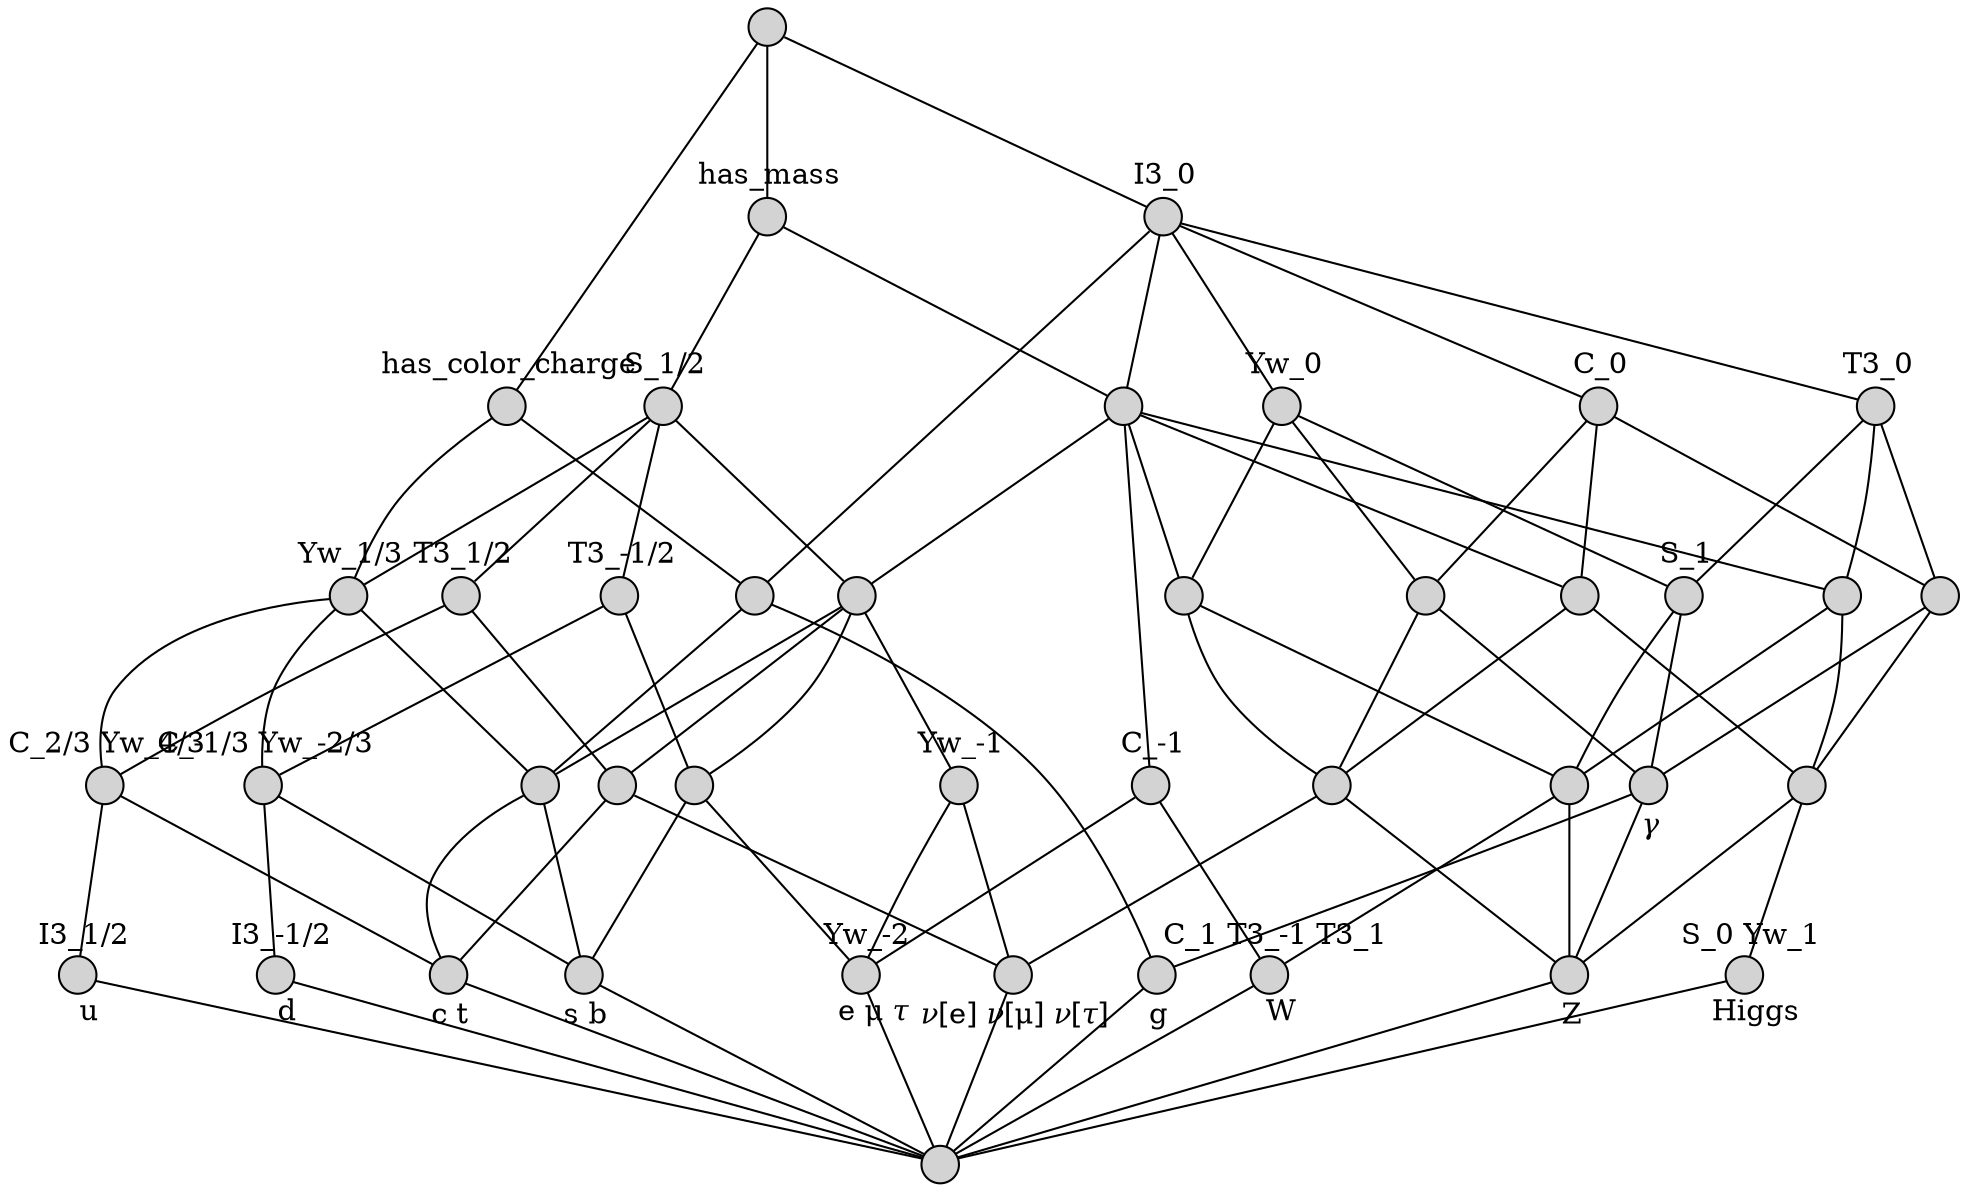 // <Lattice object of 10 atoms 42 concepts 3 coatoms at 0x10add62b0>
digraph Lattice {
	node [label="" shape=circle style=filled width=.25]
	edge [dir=none labeldistance=1.5 minlen=2]
	c0
	c1
	c1 -> c1 [color=transparent headlabel=u labelangle=270]
	c1 -> c1 [color=transparent labelangle=90 taillabel="I3_1/2"]
	c1 -> c0
	c2
	c2 -> c2 [color=transparent headlabel=g labelangle=270]
	c2 -> c0
	c3
	c3 -> c3 [color=transparent headlabel=d labelangle=270]
	c3 -> c3 [color=transparent labelangle=90 taillabel="I3_-1/2"]
	c3 -> c0
	c4
	c4 -> c4 [color=transparent headlabel=Z labelangle=270]
	c4 -> c0
	c5
	c5 -> c5 [color=transparent headlabel=W labelangle=270]
	c5 -> c5 [color=transparent labelangle=90 taillabel="C_1 T3_-1 T3_1"]
	c5 -> c0
	c6
	c6 -> c6 [color=transparent headlabel=Higgs labelangle=270]
	c6 -> c6 [color=transparent labelangle=90 taillabel="S_0 Yw_1"]
	c6 -> c0
	c7
	c7 -> c7 [color=transparent headlabel="c t" labelangle=270]
	c7 -> c0
	c8
	c8 -> c8 [color=transparent headlabel="s b" labelangle=270]
	c8 -> c0
	c9
	c9 -> c4
	c9 -> c5
	c10
	c10 -> c4
	c10 -> c6
	c11
	c11 -> c11 [color=transparent labelangle=90 taillabel="C_2/3 Yw_4/3"]
	c11 -> c1
	c11 -> c7
	c12
	c12 -> c12 [color=transparent headlabel="𝛾" labelangle=270]
	c12 -> c2
	c12 -> c4
	c13
	c13 -> c13 [color=transparent labelangle=90 taillabel="C_-1/3 Yw_-2/3"]
	c13 -> c3
	c13 -> c8
	c14
	c14 -> c14 [color=transparent headlabel="e μ 𝜏" labelangle=270]
	c14 -> c14 [color=transparent labelangle=90 taillabel="Yw_-2"]
	c14 -> c0
	c15
	c15 -> c9
	c15 -> c10
	c16
	c16 -> c16 [color=transparent headlabel="𝜈[e] 𝜈[μ] 𝜈[𝜏]" labelangle=270]
	c16 -> c0
	c17
	c17 -> c7
	c17 -> c8
	c18
	c18 -> c18 [color=transparent labelangle=90 taillabel=S_1]
	c18 -> c9
	c18 -> c12
	c19
	c19 -> c10
	c19 -> c12
	c20
	c20 -> c20 [color=transparent labelangle=90 taillabel="C_-1"]
	c20 -> c5
	c20 -> c14
	c21
	c21 -> c4
	c21 -> c16
	c22
	c22 -> c2
	c22 -> c17
	c23
	c23 -> c7
	c23 -> c16
	c24
	c24 -> c24 [color=transparent labelangle=90 taillabel=T3_0]
	c24 -> c15
	c24 -> c18
	c24 -> c19
	c25
	c25 -> c8
	c25 -> c14
	c26
	c26 -> c9
	c26 -> c21
	c27
	c27 -> c10
	c27 -> c21
	c28
	c28 -> c28 [color=transparent labelangle=90 taillabel="Yw_1/3"]
	c28 -> c11
	c28 -> c13
	c28 -> c17
	c29
	c29 -> c29 [color=transparent labelangle=90 taillabel="T3_1/2"]
	c29 -> c11
	c29 -> c23
	c30
	c30 -> c12
	c30 -> c21
	c31
	c31 -> c31 [color=transparent labelangle=90 taillabel="T3_-1/2"]
	c31 -> c13
	c31 -> c25
	c32
	c32 -> c32 [color=transparent labelangle=90 taillabel="Yw_-1"]
	c32 -> c14
	c32 -> c16
	c33
	c33 -> c33 [color=transparent labelangle=90 taillabel=has_color_charge]
	c33 -> c22
	c33 -> c28
	c34
	c34 -> c34 [color=transparent labelangle=90 taillabel=Yw_0]
	c34 -> c18
	c34 -> c26
	c34 -> c30
	c35
	c35 -> c35 [color=transparent labelangle=90 taillabel=C_0]
	c35 -> c19
	c35 -> c27
	c35 -> c30
	c36
	c36 -> c17
	c36 -> c23
	c36 -> c25
	c36 -> c32
	c37
	c37 -> c37 [color=transparent labelangle=90 taillabel="S_1/2"]
	c37 -> c28
	c37 -> c29
	c37 -> c31
	c37 -> c36
	c38
	c38 -> c15
	c38 -> c20
	c38 -> c26
	c38 -> c27
	c38 -> c36
	c39
	c39 -> c39 [color=transparent labelangle=90 taillabel=has_mass]
	c39 -> c37
	c39 -> c38
	c40
	c40 -> c40 [color=transparent labelangle=90 taillabel=I3_0]
	c40 -> c22
	c40 -> c24
	c40 -> c34
	c40 -> c35
	c40 -> c38
	c41
	c41 -> c33
	c41 -> c39
	c41 -> c40
}

